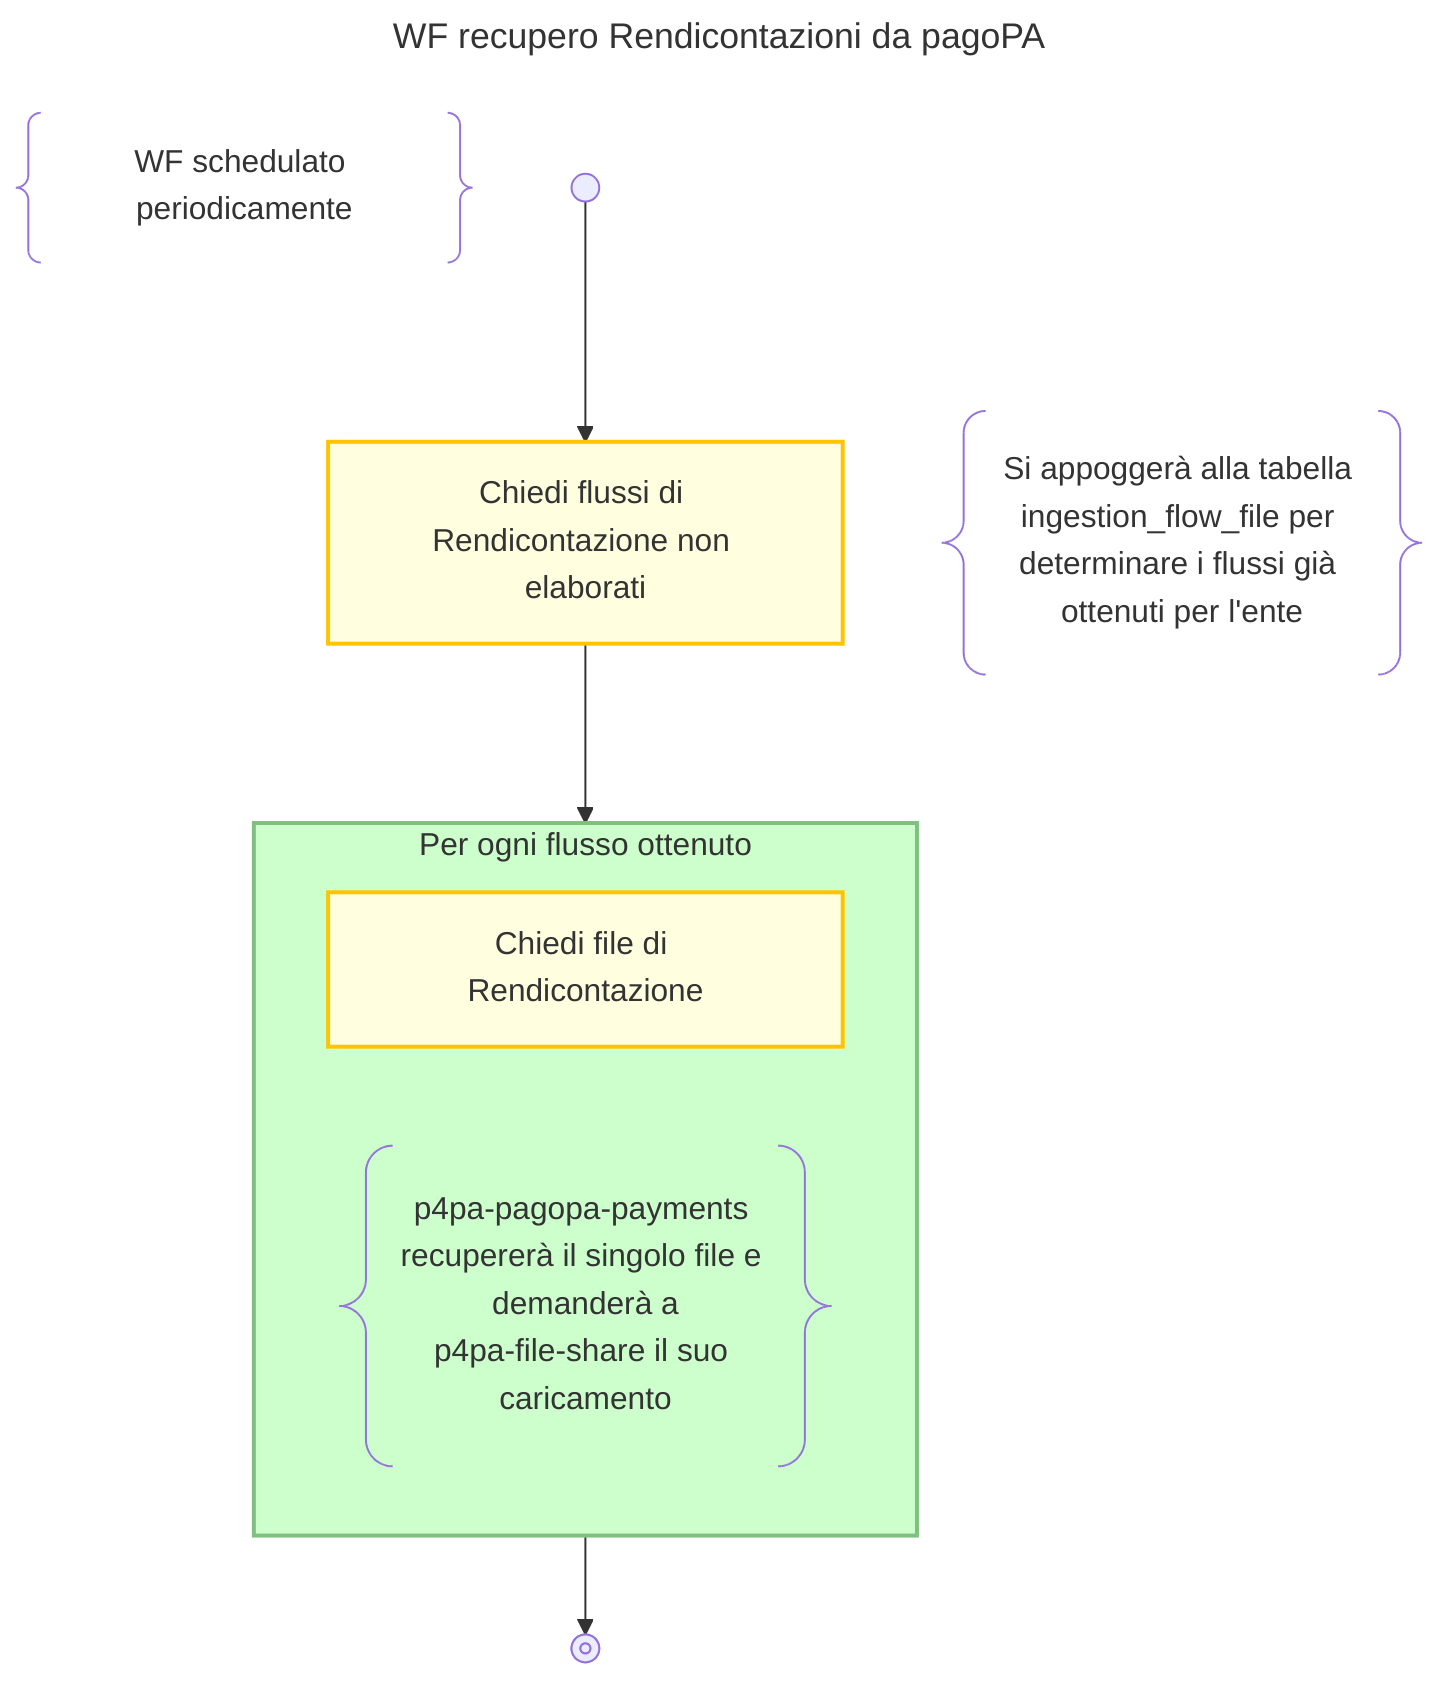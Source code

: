 ---
title: WF recupero Rendicontazioni da pagoPA
---
flowchart TD
    DESCRIPTION@{ shape: braces, label: "WF schedulato periodicamente" }

    START@{shape: start} -->
    FETCH_LIST:::activity@{label: "Chiedi flussi di Rendicontazione non elaborati"} -->
    LOOP

    subgraph FETCH_LIST_NOTE_BLOCK
        FETCH_LIST
        FETCH_FILE_NOTE@{shape: braces, label: "Si appoggerà alla tabella ingestion_flow_file per determinare i flussi già ottenuti per l'ente"}
    end
    class FETCH_LIST_NOTE_BLOCK disable

    subgraph LOOP["Per ogni flusso ottenuto"]
        FETCH_FILE:::activity@{label: "Chiedi file di Rendicontazione"}

        NOTE@{ shape: braces, label: "p4pa-pagopa-payments recupererà il singolo file e demanderà a<BR />p4pa-file-share il suo caricamento" }
    end

    LOOP --> END@{shape: stop}
    class LOOP loop

    classDef disable display:none;
    classDef activity fill:#FFFFE0, stroke:#ffc300, stroke-width:2px;
    classDef loop fill:#CCFFCC, stroke:#7FBF7F, stroke-width:2px, padding-bottom: 5px;